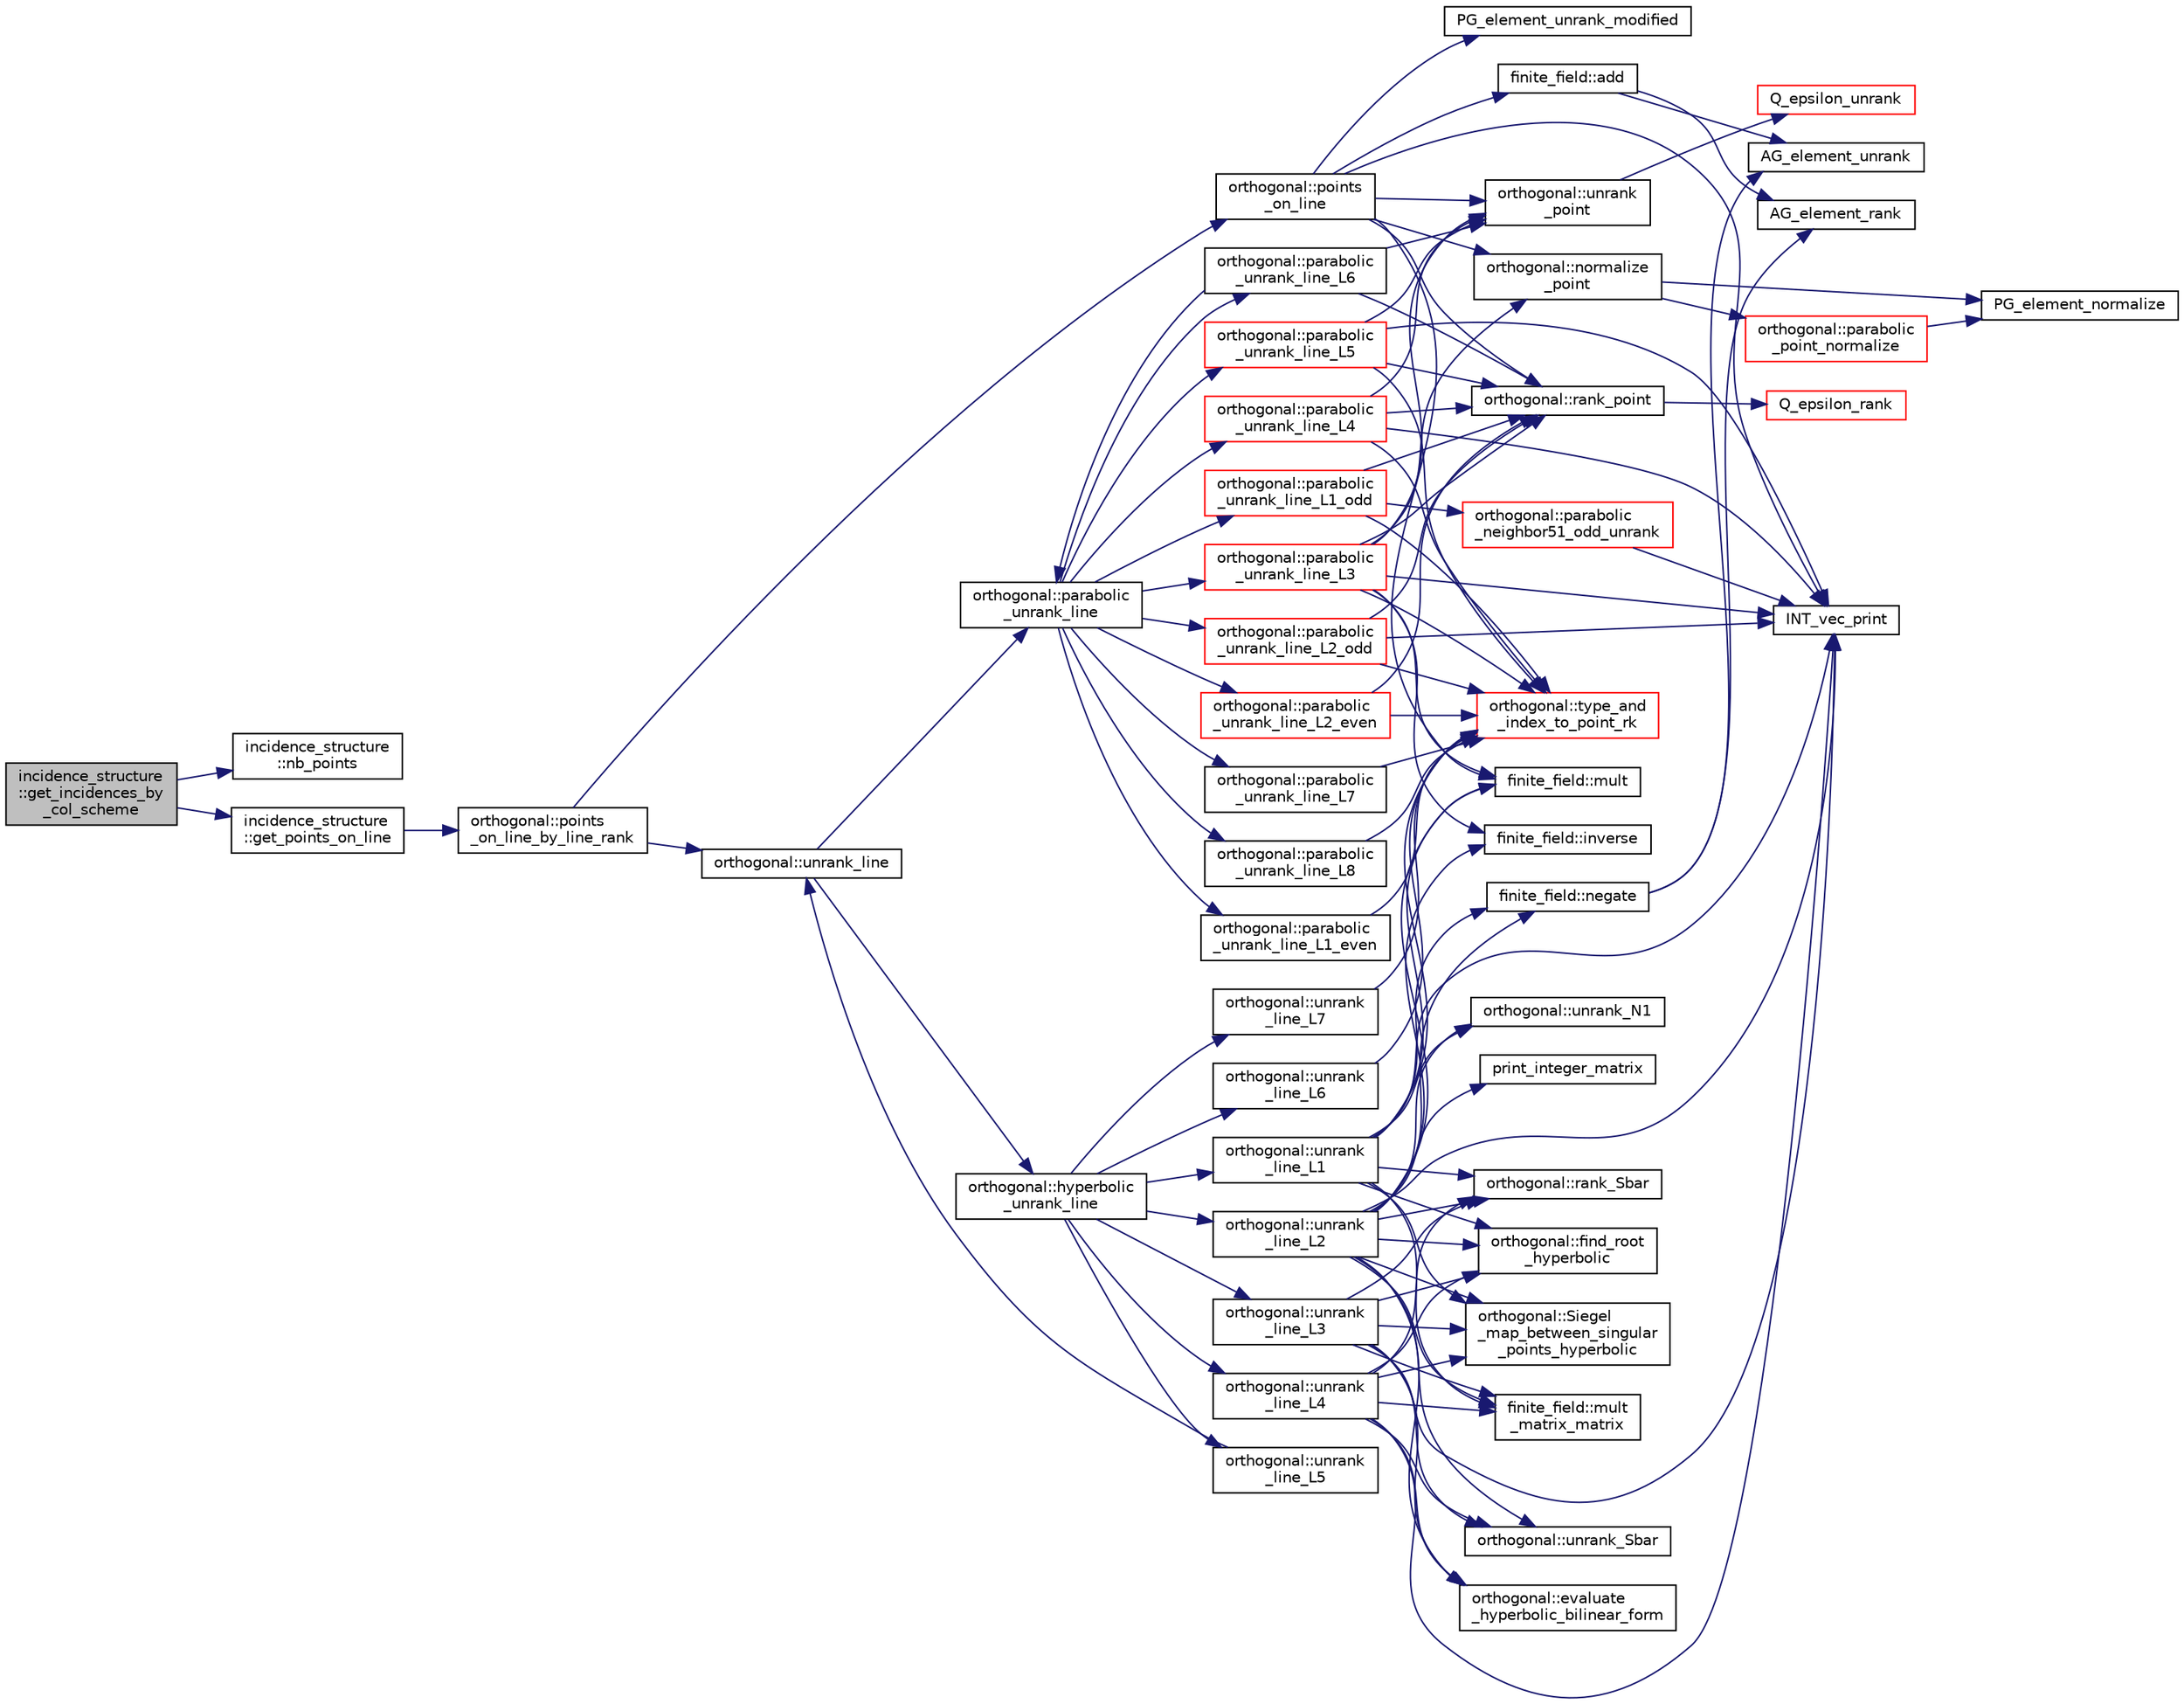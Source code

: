 digraph "incidence_structure::get_incidences_by_col_scheme"
{
  edge [fontname="Helvetica",fontsize="10",labelfontname="Helvetica",labelfontsize="10"];
  node [fontname="Helvetica",fontsize="10",shape=record];
  rankdir="LR";
  Node3647 [label="incidence_structure\l::get_incidences_by\l_col_scheme",height=0.2,width=0.4,color="black", fillcolor="grey75", style="filled", fontcolor="black"];
  Node3647 -> Node3648 [color="midnightblue",fontsize="10",style="solid",fontname="Helvetica"];
  Node3648 [label="incidence_structure\l::nb_points",height=0.2,width=0.4,color="black", fillcolor="white", style="filled",URL="$da/d8a/classincidence__structure.html#aff5f6bfdc7470e73082ee6faacf0af64"];
  Node3647 -> Node3649 [color="midnightblue",fontsize="10",style="solid",fontname="Helvetica"];
  Node3649 [label="incidence_structure\l::get_points_on_line",height=0.2,width=0.4,color="black", fillcolor="white", style="filled",URL="$da/d8a/classincidence__structure.html#a1baf0d372125123bf55d27dacc720bda"];
  Node3649 -> Node3650 [color="midnightblue",fontsize="10",style="solid",fontname="Helvetica"];
  Node3650 [label="orthogonal::points\l_on_line_by_line_rank",height=0.2,width=0.4,color="black", fillcolor="white", style="filled",URL="$d7/daa/classorthogonal.html#aec3f511b69d0a28340f93d6f904c5daa"];
  Node3650 -> Node3651 [color="midnightblue",fontsize="10",style="solid",fontname="Helvetica"];
  Node3651 [label="orthogonal::unrank_line",height=0.2,width=0.4,color="black", fillcolor="white", style="filled",URL="$d7/daa/classorthogonal.html#a27fec576f6e11b80dd4503fa3cf7611e"];
  Node3651 -> Node3652 [color="midnightblue",fontsize="10",style="solid",fontname="Helvetica"];
  Node3652 [label="orthogonal::hyperbolic\l_unrank_line",height=0.2,width=0.4,color="black", fillcolor="white", style="filled",URL="$d7/daa/classorthogonal.html#a94952194cdcc478feb676e97e2e272f2"];
  Node3652 -> Node3653 [color="midnightblue",fontsize="10",style="solid",fontname="Helvetica"];
  Node3653 [label="orthogonal::unrank\l_line_L1",height=0.2,width=0.4,color="black", fillcolor="white", style="filled",URL="$d7/daa/classorthogonal.html#aca204928ad9c6c2d9e9afe2ea5af6d60"];
  Node3653 -> Node3654 [color="midnightblue",fontsize="10",style="solid",fontname="Helvetica"];
  Node3654 [label="orthogonal::type_and\l_index_to_point_rk",height=0.2,width=0.4,color="red", fillcolor="white", style="filled",URL="$d7/daa/classorthogonal.html#a319ef460cdfe3247d336c3fb482901eb"];
  Node3653 -> Node3705 [color="midnightblue",fontsize="10",style="solid",fontname="Helvetica"];
  Node3705 [label="orthogonal::unrank_N1",height=0.2,width=0.4,color="black", fillcolor="white", style="filled",URL="$d7/daa/classorthogonal.html#ac39ac9cea140f569c2b78ad01310b4b6"];
  Node3653 -> Node3687 [color="midnightblue",fontsize="10",style="solid",fontname="Helvetica"];
  Node3687 [label="INT_vec_print",height=0.2,width=0.4,color="black", fillcolor="white", style="filled",URL="$df/dbf/sajeeb_8_c.html#a79a5901af0b47dd0d694109543c027fe"];
  Node3653 -> Node3709 [color="midnightblue",fontsize="10",style="solid",fontname="Helvetica"];
  Node3709 [label="finite_field::mult",height=0.2,width=0.4,color="black", fillcolor="white", style="filled",URL="$df/d5a/classfinite__field.html#a24fb5917aa6d4d656fd855b7f44a13b0"];
  Node3653 -> Node3717 [color="midnightblue",fontsize="10",style="solid",fontname="Helvetica"];
  Node3717 [label="orthogonal::find_root\l_hyperbolic",height=0.2,width=0.4,color="black", fillcolor="white", style="filled",URL="$d7/daa/classorthogonal.html#a4cb66d7aec283cd032a99cb9b2b9992d"];
  Node3653 -> Node3718 [color="midnightblue",fontsize="10",style="solid",fontname="Helvetica"];
  Node3718 [label="orthogonal::Siegel\l_map_between_singular\l_points_hyperbolic",height=0.2,width=0.4,color="black", fillcolor="white", style="filled",URL="$d7/daa/classorthogonal.html#a5ee80bd3a8fb9799d248ade8fd7b20b3"];
  Node3653 -> Node3719 [color="midnightblue",fontsize="10",style="solid",fontname="Helvetica"];
  Node3719 [label="finite_field::mult\l_matrix_matrix",height=0.2,width=0.4,color="black", fillcolor="white", style="filled",URL="$df/d5a/classfinite__field.html#a5e28706b815838d0ec34de1fa74bc3c4"];
  Node3653 -> Node3715 [color="midnightblue",fontsize="10",style="solid",fontname="Helvetica"];
  Node3715 [label="finite_field::negate",height=0.2,width=0.4,color="black", fillcolor="white", style="filled",URL="$df/d5a/classfinite__field.html#aa9d798298f25d4a9262b5bc5f1733e31"];
  Node3715 -> Node3711 [color="midnightblue",fontsize="10",style="solid",fontname="Helvetica"];
  Node3711 [label="AG_element_unrank",height=0.2,width=0.4,color="black", fillcolor="white", style="filled",URL="$d4/d67/geometry_8h.html#a4a33b86c87b2879b97cfa1327abe2885"];
  Node3715 -> Node3712 [color="midnightblue",fontsize="10",style="solid",fontname="Helvetica"];
  Node3712 [label="AG_element_rank",height=0.2,width=0.4,color="black", fillcolor="white", style="filled",URL="$d4/d67/geometry_8h.html#ab2ac908d07dd8038fd996e26bdc75c17"];
  Node3653 -> Node3720 [color="midnightblue",fontsize="10",style="solid",fontname="Helvetica"];
  Node3720 [label="orthogonal::rank_Sbar",height=0.2,width=0.4,color="black", fillcolor="white", style="filled",URL="$d7/daa/classorthogonal.html#aea0a2cc174275eea357b9a68f277e970"];
  Node3652 -> Node3721 [color="midnightblue",fontsize="10",style="solid",fontname="Helvetica"];
  Node3721 [label="orthogonal::unrank\l_line_L2",height=0.2,width=0.4,color="black", fillcolor="white", style="filled",URL="$d7/daa/classorthogonal.html#abb7883ab6e8726606f8b82094d1181a5"];
  Node3721 -> Node3707 [color="midnightblue",fontsize="10",style="solid",fontname="Helvetica"];
  Node3707 [label="orthogonal::unrank_Sbar",height=0.2,width=0.4,color="black", fillcolor="white", style="filled",URL="$d7/daa/classorthogonal.html#af5dc4e991f79be6bfdce4325648e037a"];
  Node3721 -> Node3687 [color="midnightblue",fontsize="10",style="solid",fontname="Helvetica"];
  Node3721 -> Node3720 [color="midnightblue",fontsize="10",style="solid",fontname="Helvetica"];
  Node3721 -> Node3715 [color="midnightblue",fontsize="10",style="solid",fontname="Helvetica"];
  Node3721 -> Node3709 [color="midnightblue",fontsize="10",style="solid",fontname="Helvetica"];
  Node3721 -> Node3705 [color="midnightblue",fontsize="10",style="solid",fontname="Helvetica"];
  Node3721 -> Node3717 [color="midnightblue",fontsize="10",style="solid",fontname="Helvetica"];
  Node3721 -> Node3718 [color="midnightblue",fontsize="10",style="solid",fontname="Helvetica"];
  Node3721 -> Node3722 [color="midnightblue",fontsize="10",style="solid",fontname="Helvetica"];
  Node3722 [label="print_integer_matrix",height=0.2,width=0.4,color="black", fillcolor="white", style="filled",URL="$d5/db4/io__and__os_8h.html#ab4d187a9b89a64102b971201b789b653"];
  Node3721 -> Node3719 [color="midnightblue",fontsize="10",style="solid",fontname="Helvetica"];
  Node3721 -> Node3723 [color="midnightblue",fontsize="10",style="solid",fontname="Helvetica"];
  Node3723 [label="orthogonal::evaluate\l_hyperbolic_bilinear_form",height=0.2,width=0.4,color="black", fillcolor="white", style="filled",URL="$d7/daa/classorthogonal.html#a839dc01b1c59a23b054ccf70c00cc9c9"];
  Node3721 -> Node3703 [color="midnightblue",fontsize="10",style="solid",fontname="Helvetica"];
  Node3703 [label="finite_field::inverse",height=0.2,width=0.4,color="black", fillcolor="white", style="filled",URL="$df/d5a/classfinite__field.html#a69f2a12c01e70b7ce2d115c5221c9cdd"];
  Node3652 -> Node3724 [color="midnightblue",fontsize="10",style="solid",fontname="Helvetica"];
  Node3724 [label="orthogonal::unrank\l_line_L3",height=0.2,width=0.4,color="black", fillcolor="white", style="filled",URL="$d7/daa/classorthogonal.html#a3546eded4c93131b31df43de26a08991"];
  Node3724 -> Node3707 [color="midnightblue",fontsize="10",style="solid",fontname="Helvetica"];
  Node3724 -> Node3687 [color="midnightblue",fontsize="10",style="solid",fontname="Helvetica"];
  Node3724 -> Node3717 [color="midnightblue",fontsize="10",style="solid",fontname="Helvetica"];
  Node3724 -> Node3718 [color="midnightblue",fontsize="10",style="solid",fontname="Helvetica"];
  Node3724 -> Node3719 [color="midnightblue",fontsize="10",style="solid",fontname="Helvetica"];
  Node3724 -> Node3723 [color="midnightblue",fontsize="10",style="solid",fontname="Helvetica"];
  Node3724 -> Node3720 [color="midnightblue",fontsize="10",style="solid",fontname="Helvetica"];
  Node3652 -> Node3725 [color="midnightblue",fontsize="10",style="solid",fontname="Helvetica"];
  Node3725 [label="orthogonal::unrank\l_line_L4",height=0.2,width=0.4,color="black", fillcolor="white", style="filled",URL="$d7/daa/classorthogonal.html#ab207c36ebccd5b91981d678a56ffd9eb"];
  Node3725 -> Node3707 [color="midnightblue",fontsize="10",style="solid",fontname="Helvetica"];
  Node3725 -> Node3687 [color="midnightblue",fontsize="10",style="solid",fontname="Helvetica"];
  Node3725 -> Node3717 [color="midnightblue",fontsize="10",style="solid",fontname="Helvetica"];
  Node3725 -> Node3718 [color="midnightblue",fontsize="10",style="solid",fontname="Helvetica"];
  Node3725 -> Node3719 [color="midnightblue",fontsize="10",style="solid",fontname="Helvetica"];
  Node3725 -> Node3723 [color="midnightblue",fontsize="10",style="solid",fontname="Helvetica"];
  Node3725 -> Node3720 [color="midnightblue",fontsize="10",style="solid",fontname="Helvetica"];
  Node3652 -> Node3726 [color="midnightblue",fontsize="10",style="solid",fontname="Helvetica"];
  Node3726 [label="orthogonal::unrank\l_line_L5",height=0.2,width=0.4,color="black", fillcolor="white", style="filled",URL="$d7/daa/classorthogonal.html#a64148a40b356447a00d985789ad74c82"];
  Node3726 -> Node3651 [color="midnightblue",fontsize="10",style="solid",fontname="Helvetica"];
  Node3652 -> Node3727 [color="midnightblue",fontsize="10",style="solid",fontname="Helvetica"];
  Node3727 [label="orthogonal::unrank\l_line_L6",height=0.2,width=0.4,color="black", fillcolor="white", style="filled",URL="$d7/daa/classorthogonal.html#a91145776fc4185d7277ddf019064f7ea"];
  Node3727 -> Node3654 [color="midnightblue",fontsize="10",style="solid",fontname="Helvetica"];
  Node3652 -> Node3728 [color="midnightblue",fontsize="10",style="solid",fontname="Helvetica"];
  Node3728 [label="orthogonal::unrank\l_line_L7",height=0.2,width=0.4,color="black", fillcolor="white", style="filled",URL="$d7/daa/classorthogonal.html#a6dbd5481e532a8f7232acded49f5c05e"];
  Node3728 -> Node3654 [color="midnightblue",fontsize="10",style="solid",fontname="Helvetica"];
  Node3651 -> Node3729 [color="midnightblue",fontsize="10",style="solid",fontname="Helvetica"];
  Node3729 [label="orthogonal::parabolic\l_unrank_line",height=0.2,width=0.4,color="black", fillcolor="white", style="filled",URL="$d7/daa/classorthogonal.html#a449cc51a62e11b8699befe951b0f8a4c"];
  Node3729 -> Node3730 [color="midnightblue",fontsize="10",style="solid",fontname="Helvetica"];
  Node3730 [label="orthogonal::parabolic\l_unrank_line_L1_even",height=0.2,width=0.4,color="black", fillcolor="white", style="filled",URL="$d7/daa/classorthogonal.html#a83a57c7023d5a61881d39f00f7717d8b"];
  Node3730 -> Node3654 [color="midnightblue",fontsize="10",style="solid",fontname="Helvetica"];
  Node3729 -> Node3731 [color="midnightblue",fontsize="10",style="solid",fontname="Helvetica"];
  Node3731 [label="orthogonal::parabolic\l_unrank_line_L1_odd",height=0.2,width=0.4,color="red", fillcolor="white", style="filled",URL="$d7/daa/classorthogonal.html#af59966fe1bb32196deaafbe6849fdeb1"];
  Node3731 -> Node3654 [color="midnightblue",fontsize="10",style="solid",fontname="Helvetica"];
  Node3731 -> Node3732 [color="midnightblue",fontsize="10",style="solid",fontname="Helvetica"];
  Node3732 [label="orthogonal::parabolic\l_neighbor51_odd_unrank",height=0.2,width=0.4,color="red", fillcolor="white", style="filled",URL="$d7/daa/classorthogonal.html#a302082ae3d38f0a1bf150f1ac5e46942"];
  Node3732 -> Node3687 [color="midnightblue",fontsize="10",style="solid",fontname="Helvetica"];
  Node3731 -> Node3679 [color="midnightblue",fontsize="10",style="solid",fontname="Helvetica"];
  Node3679 [label="orthogonal::rank_point",height=0.2,width=0.4,color="black", fillcolor="white", style="filled",URL="$d7/daa/classorthogonal.html#adb4f1528590a804b3c011a68c9ebf655"];
  Node3679 -> Node3680 [color="midnightblue",fontsize="10",style="solid",fontname="Helvetica"];
  Node3680 [label="Q_epsilon_rank",height=0.2,width=0.4,color="red", fillcolor="white", style="filled",URL="$d4/d67/geometry_8h.html#a0949e1151174e2988aa697cb31942e97"];
  Node3729 -> Node3758 [color="midnightblue",fontsize="10",style="solid",fontname="Helvetica"];
  Node3758 [label="orthogonal::parabolic\l_unrank_line_L2_even",height=0.2,width=0.4,color="red", fillcolor="white", style="filled",URL="$d7/daa/classorthogonal.html#a57a7ad0d16ea67c0636c9f179eeed5d1"];
  Node3758 -> Node3654 [color="midnightblue",fontsize="10",style="solid",fontname="Helvetica"];
  Node3758 -> Node3679 [color="midnightblue",fontsize="10",style="solid",fontname="Helvetica"];
  Node3729 -> Node3760 [color="midnightblue",fontsize="10",style="solid",fontname="Helvetica"];
  Node3760 [label="orthogonal::parabolic\l_unrank_line_L2_odd",height=0.2,width=0.4,color="red", fillcolor="white", style="filled",URL="$d7/daa/classorthogonal.html#a9ab8a29daee27c60803e2bf5026a9a9e"];
  Node3760 -> Node3654 [color="midnightblue",fontsize="10",style="solid",fontname="Helvetica"];
  Node3760 -> Node3687 [color="midnightblue",fontsize="10",style="solid",fontname="Helvetica"];
  Node3760 -> Node3679 [color="midnightblue",fontsize="10",style="solid",fontname="Helvetica"];
  Node3729 -> Node3762 [color="midnightblue",fontsize="10",style="solid",fontname="Helvetica"];
  Node3762 [label="orthogonal::parabolic\l_unrank_line_L3",height=0.2,width=0.4,color="red", fillcolor="white", style="filled",URL="$d7/daa/classorthogonal.html#ae1edfba289a03ed4d383514c2b0dc4b7"];
  Node3762 -> Node3654 [color="midnightblue",fontsize="10",style="solid",fontname="Helvetica"];
  Node3762 -> Node3657 [color="midnightblue",fontsize="10",style="solid",fontname="Helvetica"];
  Node3657 [label="orthogonal::unrank\l_point",height=0.2,width=0.4,color="black", fillcolor="white", style="filled",URL="$d7/daa/classorthogonal.html#ab655117100f7c66c19817b84ac5ac0a0"];
  Node3657 -> Node3658 [color="midnightblue",fontsize="10",style="solid",fontname="Helvetica"];
  Node3658 [label="Q_epsilon_unrank",height=0.2,width=0.4,color="red", fillcolor="white", style="filled",URL="$d4/d67/geometry_8h.html#af162c4d30d4a6528299e37551c353e7b"];
  Node3762 -> Node3687 [color="midnightblue",fontsize="10",style="solid",fontname="Helvetica"];
  Node3762 -> Node3709 [color="midnightblue",fontsize="10",style="solid",fontname="Helvetica"];
  Node3762 -> Node3703 [color="midnightblue",fontsize="10",style="solid",fontname="Helvetica"];
  Node3762 -> Node3765 [color="midnightblue",fontsize="10",style="solid",fontname="Helvetica"];
  Node3765 [label="orthogonal::normalize\l_point",height=0.2,width=0.4,color="black", fillcolor="white", style="filled",URL="$d7/daa/classorthogonal.html#a1f3776fdc50b810a0a0fcee692fb154f"];
  Node3765 -> Node3691 [color="midnightblue",fontsize="10",style="solid",fontname="Helvetica"];
  Node3691 [label="PG_element_normalize",height=0.2,width=0.4,color="black", fillcolor="white", style="filled",URL="$d4/d67/geometry_8h.html#a5a4c3c1158bad6bab0d786c616bd0996"];
  Node3765 -> Node3766 [color="midnightblue",fontsize="10",style="solid",fontname="Helvetica"];
  Node3766 [label="orthogonal::parabolic\l_point_normalize",height=0.2,width=0.4,color="red", fillcolor="white", style="filled",URL="$d7/daa/classorthogonal.html#a2a705e8d2729a3fa15663084d2bb8ab8"];
  Node3766 -> Node3691 [color="midnightblue",fontsize="10",style="solid",fontname="Helvetica"];
  Node3762 -> Node3679 [color="midnightblue",fontsize="10",style="solid",fontname="Helvetica"];
  Node3729 -> Node3767 [color="midnightblue",fontsize="10",style="solid",fontname="Helvetica"];
  Node3767 [label="orthogonal::parabolic\l_unrank_line_L4",height=0.2,width=0.4,color="red", fillcolor="white", style="filled",URL="$d7/daa/classorthogonal.html#a6a30b6c7f59498ad8c7f2bec7c78d2ff"];
  Node3767 -> Node3654 [color="midnightblue",fontsize="10",style="solid",fontname="Helvetica"];
  Node3767 -> Node3679 [color="midnightblue",fontsize="10",style="solid",fontname="Helvetica"];
  Node3767 -> Node3657 [color="midnightblue",fontsize="10",style="solid",fontname="Helvetica"];
  Node3767 -> Node3687 [color="midnightblue",fontsize="10",style="solid",fontname="Helvetica"];
  Node3729 -> Node3769 [color="midnightblue",fontsize="10",style="solid",fontname="Helvetica"];
  Node3769 [label="orthogonal::parabolic\l_unrank_line_L5",height=0.2,width=0.4,color="red", fillcolor="white", style="filled",URL="$d7/daa/classorthogonal.html#a77831b97ebbbc5d8103c5e7e0edfeb9b"];
  Node3769 -> Node3654 [color="midnightblue",fontsize="10",style="solid",fontname="Helvetica"];
  Node3769 -> Node3679 [color="midnightblue",fontsize="10",style="solid",fontname="Helvetica"];
  Node3769 -> Node3657 [color="midnightblue",fontsize="10",style="solid",fontname="Helvetica"];
  Node3769 -> Node3687 [color="midnightblue",fontsize="10",style="solid",fontname="Helvetica"];
  Node3729 -> Node3771 [color="midnightblue",fontsize="10",style="solid",fontname="Helvetica"];
  Node3771 [label="orthogonal::parabolic\l_unrank_line_L6",height=0.2,width=0.4,color="black", fillcolor="white", style="filled",URL="$d7/daa/classorthogonal.html#a3fecd8b43b3e09d6b35e550850b11d56"];
  Node3771 -> Node3729 [color="midnightblue",fontsize="10",style="solid",fontname="Helvetica"];
  Node3771 -> Node3657 [color="midnightblue",fontsize="10",style="solid",fontname="Helvetica"];
  Node3771 -> Node3679 [color="midnightblue",fontsize="10",style="solid",fontname="Helvetica"];
  Node3729 -> Node3772 [color="midnightblue",fontsize="10",style="solid",fontname="Helvetica"];
  Node3772 [label="orthogonal::parabolic\l_unrank_line_L7",height=0.2,width=0.4,color="black", fillcolor="white", style="filled",URL="$d7/daa/classorthogonal.html#af37feffb93b694bd8b9f5ff5f8bdd4eb"];
  Node3772 -> Node3654 [color="midnightblue",fontsize="10",style="solid",fontname="Helvetica"];
  Node3729 -> Node3773 [color="midnightblue",fontsize="10",style="solid",fontname="Helvetica"];
  Node3773 [label="orthogonal::parabolic\l_unrank_line_L8",height=0.2,width=0.4,color="black", fillcolor="white", style="filled",URL="$d7/daa/classorthogonal.html#a97e23bbc8eb995d6ee0dba00f2b0d34f"];
  Node3773 -> Node3654 [color="midnightblue",fontsize="10",style="solid",fontname="Helvetica"];
  Node3650 -> Node3774 [color="midnightblue",fontsize="10",style="solid",fontname="Helvetica"];
  Node3774 [label="orthogonal::points\l_on_line",height=0.2,width=0.4,color="black", fillcolor="white", style="filled",URL="$d7/daa/classorthogonal.html#afe1cc564902cc557d4d4d2ff85ee6839"];
  Node3774 -> Node3657 [color="midnightblue",fontsize="10",style="solid",fontname="Helvetica"];
  Node3774 -> Node3687 [color="midnightblue",fontsize="10",style="solid",fontname="Helvetica"];
  Node3774 -> Node3775 [color="midnightblue",fontsize="10",style="solid",fontname="Helvetica"];
  Node3775 [label="PG_element_unrank_modified",height=0.2,width=0.4,color="black", fillcolor="white", style="filled",URL="$d4/d67/geometry_8h.html#a83ae9b605d496f6a90345303f6efae64"];
  Node3774 -> Node3709 [color="midnightblue",fontsize="10",style="solid",fontname="Helvetica"];
  Node3774 -> Node3710 [color="midnightblue",fontsize="10",style="solid",fontname="Helvetica"];
  Node3710 [label="finite_field::add",height=0.2,width=0.4,color="black", fillcolor="white", style="filled",URL="$df/d5a/classfinite__field.html#a8f12328a27500f3c7be0c849ebbc9d14"];
  Node3710 -> Node3711 [color="midnightblue",fontsize="10",style="solid",fontname="Helvetica"];
  Node3710 -> Node3712 [color="midnightblue",fontsize="10",style="solid",fontname="Helvetica"];
  Node3774 -> Node3765 [color="midnightblue",fontsize="10",style="solid",fontname="Helvetica"];
  Node3774 -> Node3679 [color="midnightblue",fontsize="10",style="solid",fontname="Helvetica"];
}
